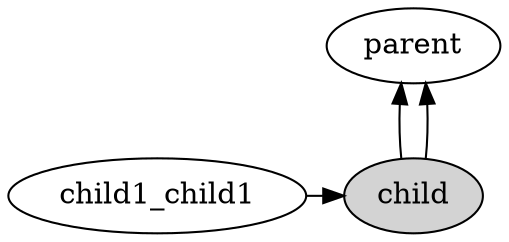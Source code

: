 digraph g{
  child[
    style = "filled";
  ]
  graph[
    layout = dot;
  ]
"child" -> "parent";
"child" -> "parent";
"child1_child1" -> "child";

  { rank = min; parent;parent; }
  { rank = max; child;child1_child1; }
}
